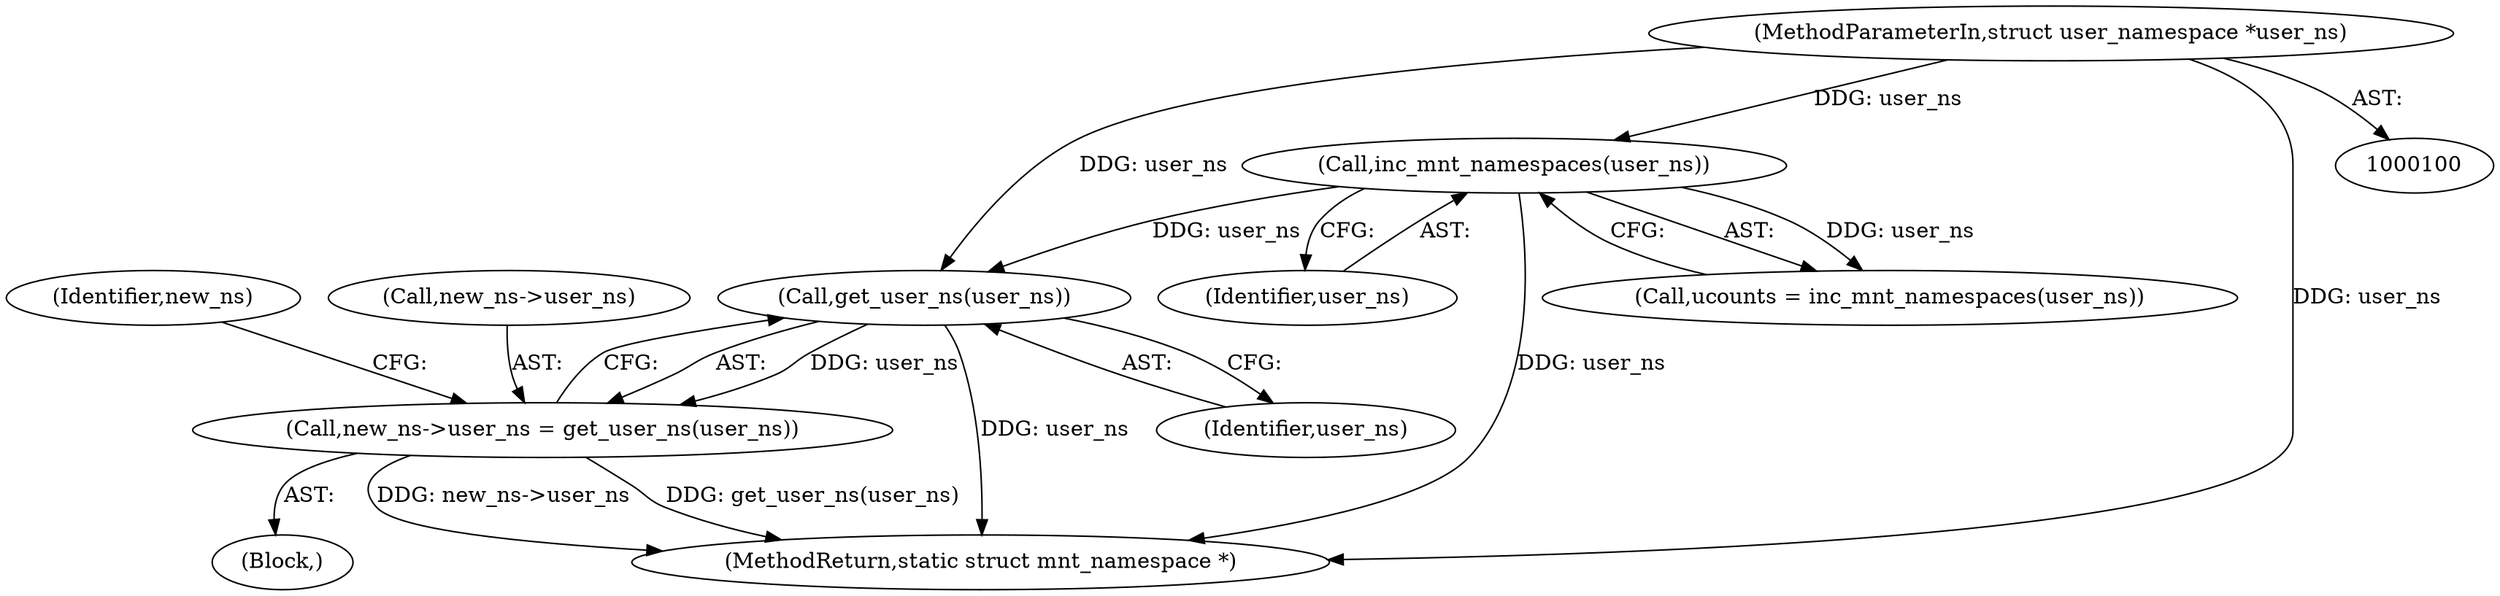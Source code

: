 digraph "0_linux_d29216842a85c7970c536108e093963f02714498@pointer" {
"1000196" [label="(Call,get_user_ns(user_ns))"];
"1000108" [label="(Call,inc_mnt_namespaces(user_ns))"];
"1000101" [label="(MethodParameterIn,struct user_namespace *user_ns)"];
"1000192" [label="(Call,new_ns->user_ns = get_user_ns(user_ns))"];
"1000197" [label="(Identifier,user_ns)"];
"1000108" [label="(Call,inc_mnt_namespaces(user_ns))"];
"1000196" [label="(Call,get_user_ns(user_ns))"];
"1000109" [label="(Identifier,user_ns)"];
"1000200" [label="(Identifier,new_ns)"];
"1000192" [label="(Call,new_ns->user_ns = get_user_ns(user_ns))"];
"1000102" [label="(Block,)"];
"1000215" [label="(MethodReturn,static struct mnt_namespace *)"];
"1000101" [label="(MethodParameterIn,struct user_namespace *user_ns)"];
"1000106" [label="(Call,ucounts = inc_mnt_namespaces(user_ns))"];
"1000193" [label="(Call,new_ns->user_ns)"];
"1000196" -> "1000192"  [label="AST: "];
"1000196" -> "1000197"  [label="CFG: "];
"1000197" -> "1000196"  [label="AST: "];
"1000192" -> "1000196"  [label="CFG: "];
"1000196" -> "1000215"  [label="DDG: user_ns"];
"1000196" -> "1000192"  [label="DDG: user_ns"];
"1000108" -> "1000196"  [label="DDG: user_ns"];
"1000101" -> "1000196"  [label="DDG: user_ns"];
"1000108" -> "1000106"  [label="AST: "];
"1000108" -> "1000109"  [label="CFG: "];
"1000109" -> "1000108"  [label="AST: "];
"1000106" -> "1000108"  [label="CFG: "];
"1000108" -> "1000215"  [label="DDG: user_ns"];
"1000108" -> "1000106"  [label="DDG: user_ns"];
"1000101" -> "1000108"  [label="DDG: user_ns"];
"1000101" -> "1000100"  [label="AST: "];
"1000101" -> "1000215"  [label="DDG: user_ns"];
"1000192" -> "1000102"  [label="AST: "];
"1000193" -> "1000192"  [label="AST: "];
"1000200" -> "1000192"  [label="CFG: "];
"1000192" -> "1000215"  [label="DDG: new_ns->user_ns"];
"1000192" -> "1000215"  [label="DDG: get_user_ns(user_ns)"];
}
